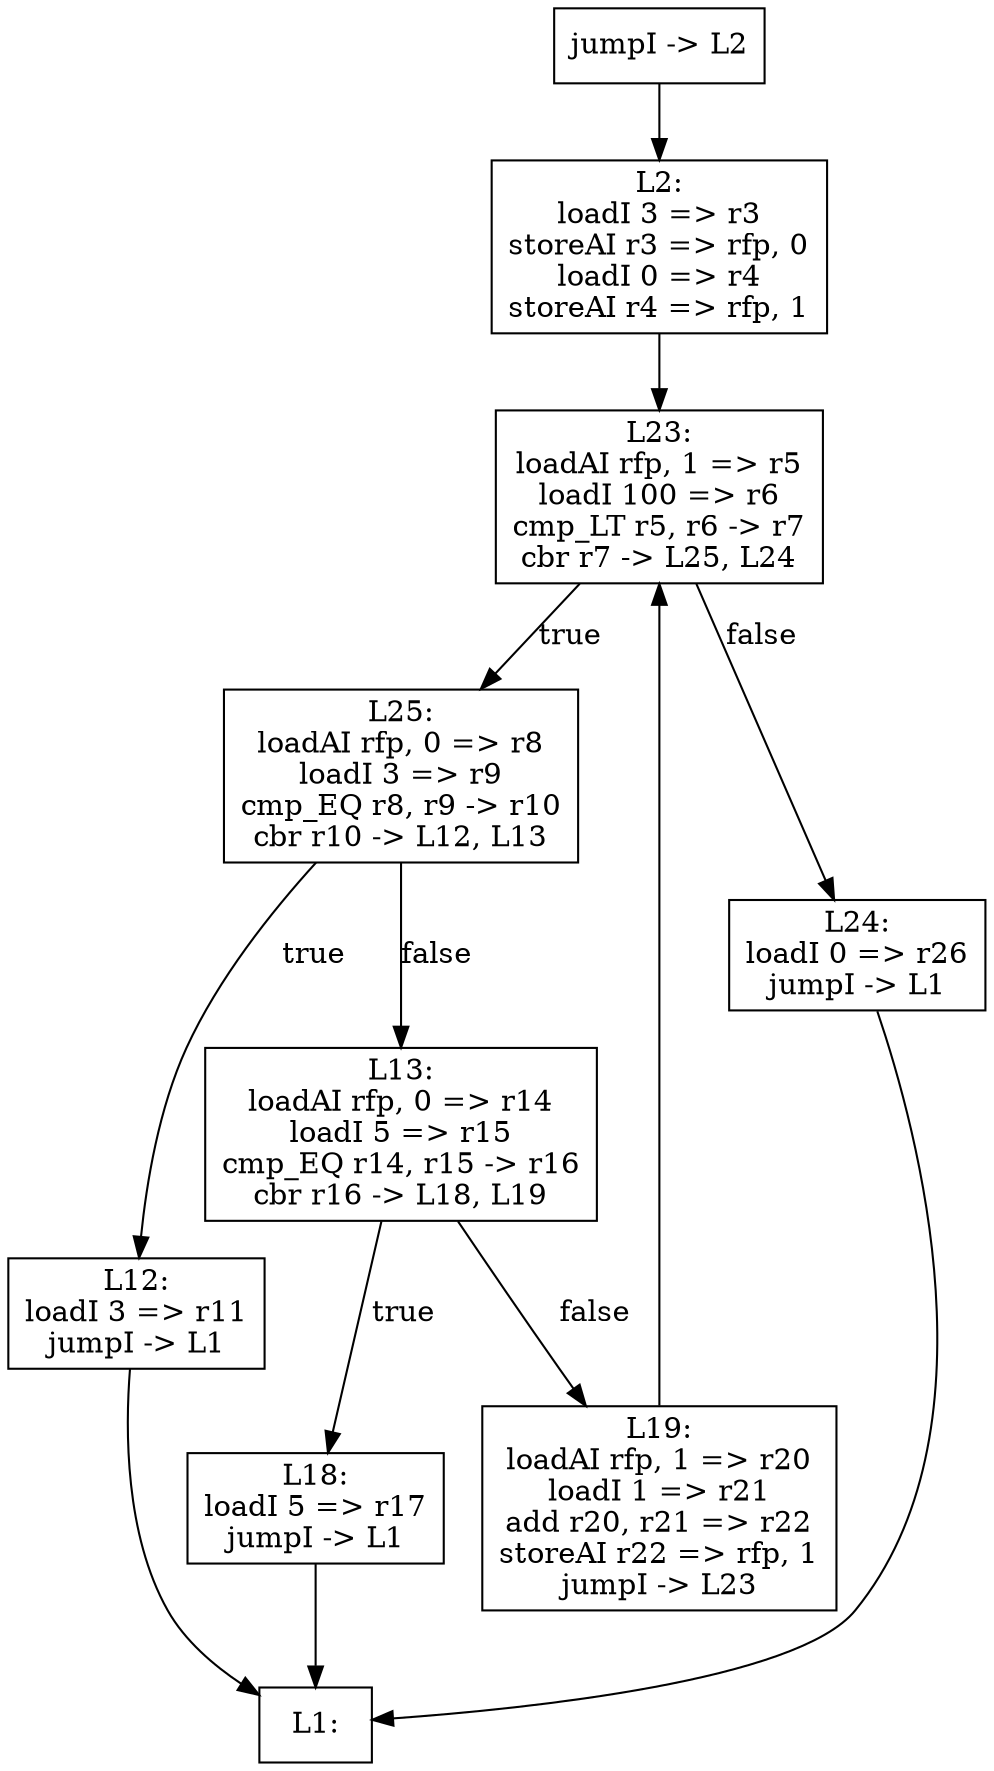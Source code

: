 digraph {
node [shape="box"];
"-1" [label="jumpI -> L2
"];
"2" [label="L2:
loadI 3 => r3
storeAI r3 => rfp, 0
loadI 0 => r4
storeAI r4 => rfp, 1
"];
"23" [label="L23:
loadAI rfp, 1 => r5
loadI 100 => r6
cmp_LT r5, r6 -> r7
cbr r7 -> L25, L24
"];
"25" [label="L25:
loadAI rfp, 0 => r8
loadI 3 => r9
cmp_EQ r8, r9 -> r10
cbr r10 -> L12, L13
"];
"12" [label="L12:
loadI 3 => r11
jumpI -> L1
"];
"13" [label="L13:
loadAI rfp, 0 => r14
loadI 5 => r15
cmp_EQ r14, r15 -> r16
cbr r16 -> L18, L19
"];
"18" [label="L18:
loadI 5 => r17
jumpI -> L1
"];
"19" [label="L19:
loadAI rfp, 1 => r20
loadI 1 => r21
add r20, r21 => r22
storeAI r22 => rfp, 1
jumpI -> L23
"];
"24" [label="L24:
loadI 0 => r26
jumpI -> L1
"];
"1" [label="L1:
"];
"-1" -> "2";
"2" -> "23";
"23" -> "25" [label="true"];
"23" -> "24" [label="false"];
"25" -> "12" [label="true"];
"25" -> "13" [label="false"];
"12" -> "1";
"13" -> "18" [label="true"];
"13" -> "19" [label="false"];
"18" -> "1";
"19" -> "23";
"24" -> "1";
}
